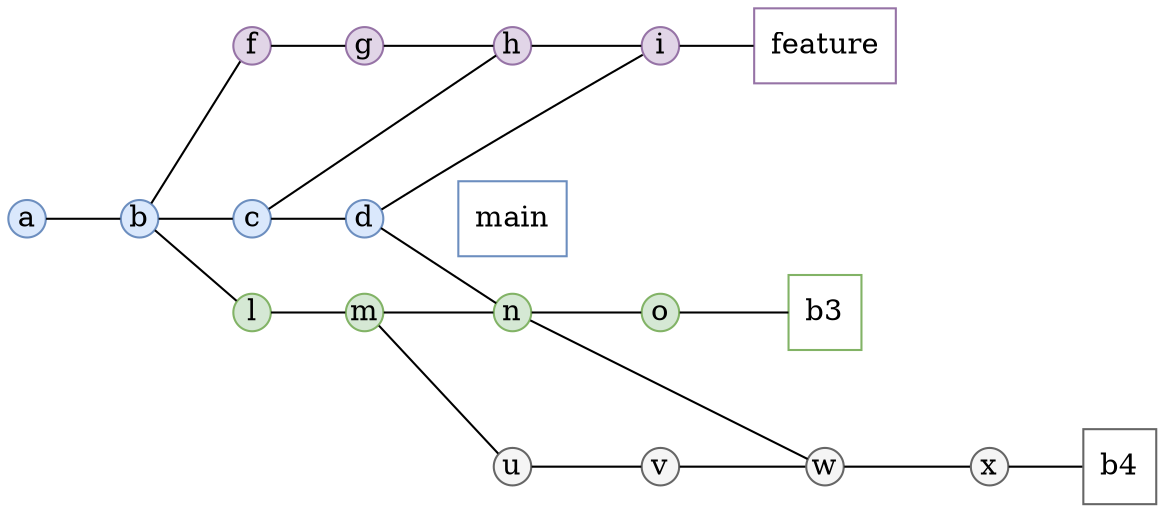 digraph G {
    rankdir="LR";
    bgcolor="white"
    node[shape=circle; style=filled; fixedsize=true; width=0.25, fontcolor=black, label=""];
    edge[weight=2, arrowhead=none, color=black];

    node[group="gbox1", color="#9673a6"; fillcolor="#e1d5e7";];
    f [label="f"];
    g [label="g"];
    h [label="h"];
    i [label="i"];
    box1[shape=box; style=""; fixedsize=false; label="feature"];

    node[group="gbox2", color="#6c8ebf"; fillcolor="#dae8fc";];
    a [label="a"];
    b [label="b"];
    c [label="c"];
    d [label="d"];
    box2[shape=box; style=""; fixedsize=false; label="main"];

    node[group="gbox3", color="#82b366"; fillcolor="#d5e8d4";];
    l [label="l"];
    m [label="m"];
    n [label="n"];
    o [label="o"];
    box3[shape=box; style=""; fixedsize=false; label="b3"];

    node[group="gbox4", color="#666666"; fillcolor="#f5f5f5";];
    u [label="u"];
    v [label="v"];
    w [label="w"];
    x [label="x"];
    box4[shape=box; style=""; fixedsize=false; label="b4"];

    a -> b
    b -> l
    l -> m
    b -> f
    m -> u
    b -> c
    f -> g
    u -> v
    g -> h
    c -> h
    c -> d
    d -> n
    m -> n
    n -> w
    v -> w
    h -> i
    d -> i
    w -> x
    n -> o
    i -> box1
    d -> box2 [style=invis]
    o -> box3
    x -> box4
}
